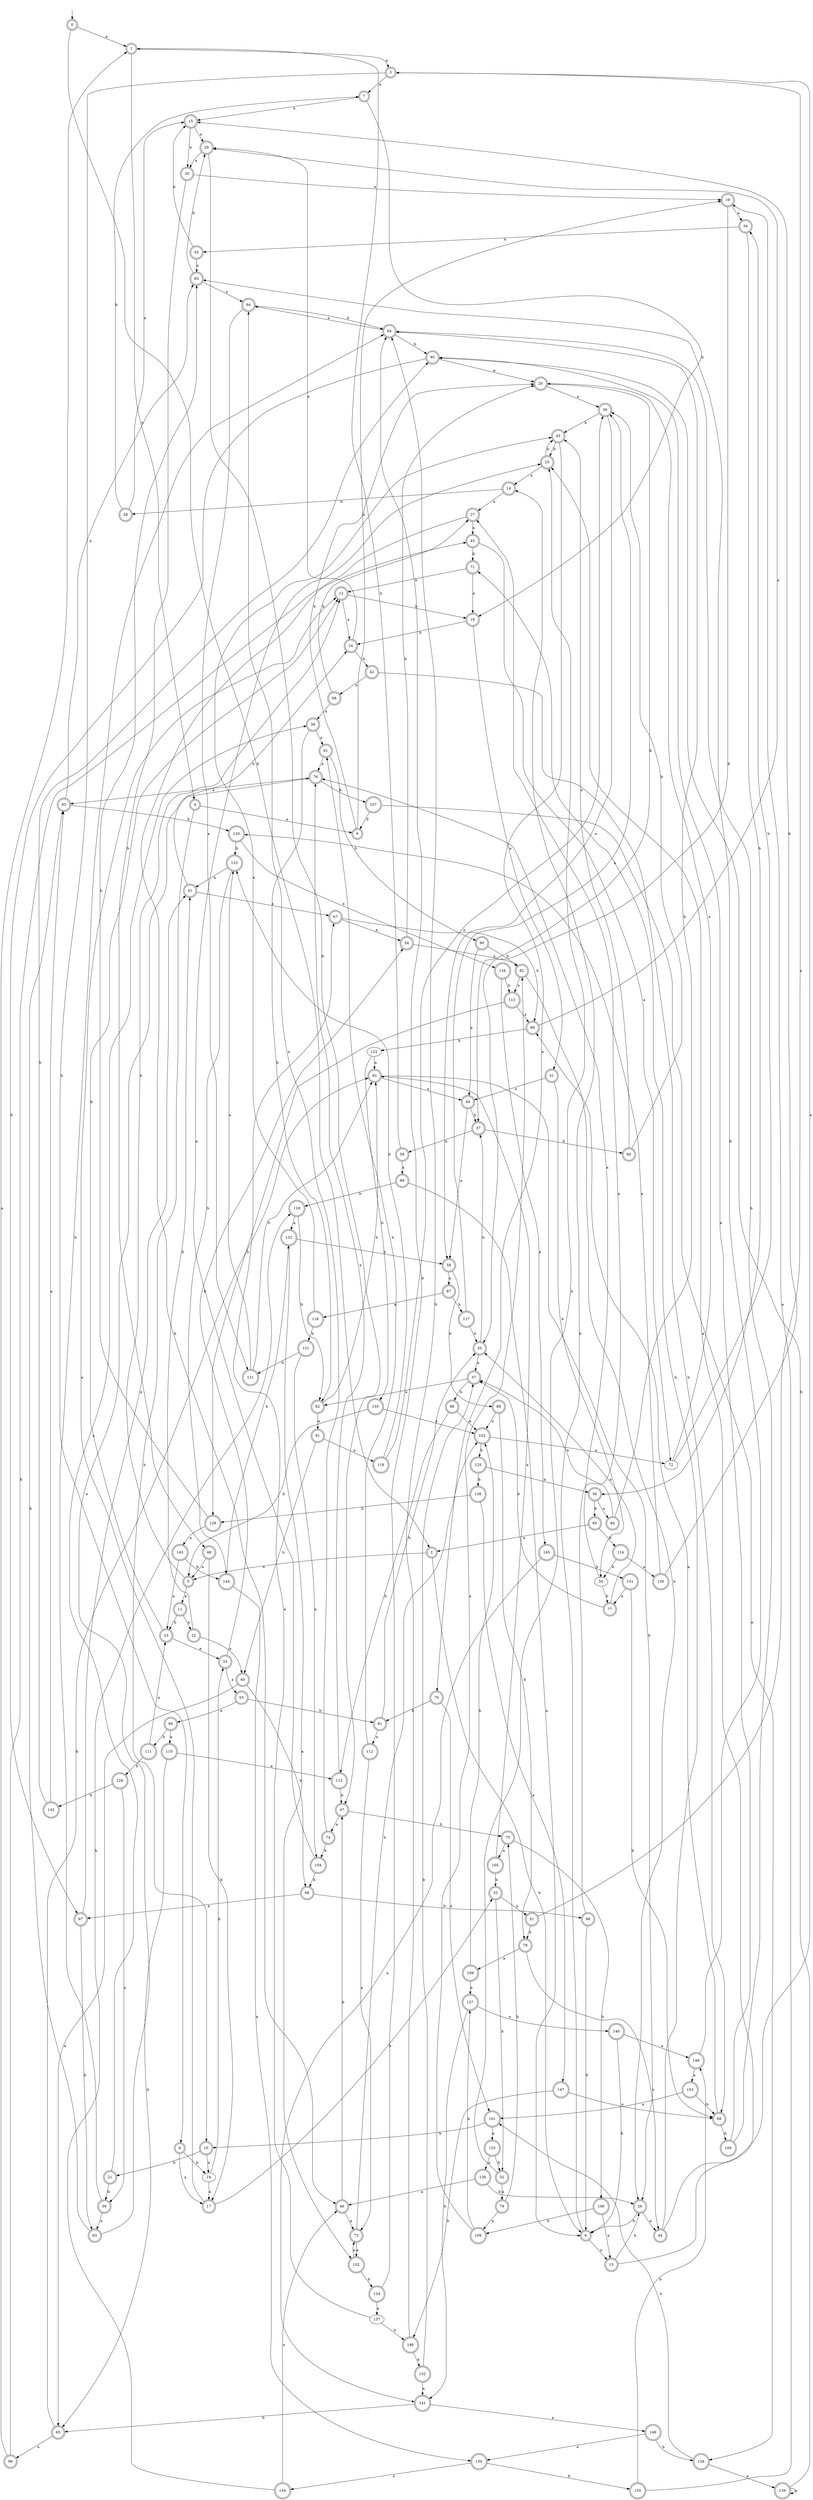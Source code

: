 digraph RandomDFA {
  __start0 [label="", shape=none];
  __start0 -> 0 [label=""];
  0 [shape=circle] [shape=doublecircle]
  0 -> 1 [label="a"]
  0 -> 2 [label="b"]
  1 [shape=doublecircle]
  1 -> 3 [label="a"]
  1 -> 4 [label="b"]
  2 [shape=doublecircle]
  2 -> 5 [label="a"]
  2 -> 6 [label="b"]
  3 [shape=doublecircle]
  3 -> 7 [label="a"]
  3 -> 8 [label="b"]
  4 [shape=doublecircle]
  4 -> 9 [label="a"]
  4 -> 10 [label="b"]
  5 [shape=doublecircle]
  5 -> 11 [label="a"]
  5 -> 12 [label="b"]
  6 [shape=doublecircle]
  6 -> 13 [label="a"]
  6 -> 14 [label="b"]
  7 [shape=doublecircle]
  7 -> 15 [label="a"]
  7 -> 16 [label="b"]
  8 [shape=doublecircle]
  8 -> 17 [label="a"]
  8 -> 18 [label="b"]
  9 [shape=doublecircle]
  9 -> 19 [label="a"]
  9 -> 20 [label="b"]
  10 [shape=doublecircle]
  10 -> 18 [label="a"]
  10 -> 21 [label="b"]
  11 [shape=doublecircle]
  11 -> 22 [label="a"]
  11 -> 23 [label="b"]
  12 [shape=doublecircle]
  12 -> 24 [label="a"]
  12 -> 16 [label="b"]
  13 [shape=doublecircle]
  13 -> 25 [label="a"]
  13 -> 26 [label="b"]
  14 [shape=doublecircle]
  14 -> 27 [label="a"]
  14 -> 28 [label="b"]
  15 [shape=doublecircle]
  15 -> 29 [label="a"]
  15 -> 30 [label="b"]
  16 [shape=doublecircle]
  16 -> 31 [label="a"]
  16 -> 24 [label="b"]
  17 [shape=doublecircle]
  17 -> 12 [label="a"]
  17 -> 32 [label="b"]
  18
  18 -> 17 [label="a"]
  18 -> 33 [label="b"]
  19 [shape=doublecircle]
  19 -> 34 [label="a"]
  19 -> 35 [label="b"]
  20 [shape=doublecircle]
  20 -> 36 [label="a"]
  20 -> 37 [label="b"]
  21 [shape=doublecircle]
  21 -> 38 [label="a"]
  21 -> 39 [label="b"]
  22 [shape=doublecircle]
  22 -> 40 [label="a"]
  22 -> 41 [label="b"]
  23 [shape=doublecircle]
  23 -> 33 [label="a"]
  23 -> 12 [label="b"]
  24 [shape=doublecircle]
  24 -> 29 [label="a"]
  24 -> 42 [label="b"]
  25 [shape=doublecircle]
  25 -> 14 [label="a"]
  25 -> 43 [label="b"]
  26 [shape=doublecircle]
  26 -> 44 [label="a"]
  26 -> 6 [label="b"]
  27 [shape=doublecircle]
  27 -> 45 [label="a"]
  27 -> 46 [label="b"]
  28 [shape=doublecircle]
  28 -> 15 [label="a"]
  28 -> 7 [label="b"]
  29 [shape=doublecircle]
  29 -> 30 [label="a"]
  29 -> 47 [label="b"]
  30 [shape=doublecircle]
  30 -> 19 [label="a"]
  30 -> 48 [label="b"]
  31 [shape=doublecircle]
  31 -> 49 [label="a"]
  31 -> 50 [label="b"]
  32 [shape=doublecircle]
  32 -> 51 [label="a"]
  32 -> 52 [label="b"]
  33 [shape=doublecircle]
  33 -> 53 [label="a"]
  33 -> 54 [label="b"]
  34 [shape=doublecircle]
  34 -> 55 [label="a"]
  34 -> 56 [label="b"]
  35 [shape=doublecircle]
  35 -> 57 [label="a"]
  35 -> 37 [label="b"]
  36 [shape=doublecircle]
  36 -> 58 [label="a"]
  36 -> 43 [label="b"]
  37 [shape=doublecircle]
  37 -> 59 [label="a"]
  37 -> 60 [label="b"]
  38 [shape=doublecircle]
  38 -> 61 [label="a"]
  38 -> 62 [label="b"]
  39 [shape=doublecircle]
  39 -> 63 [label="a"]
  39 -> 64 [label="b"]
  40 [shape=doublecircle]
  40 -> 65 [label="a"]
  40 -> 66 [label="b"]
  41 [shape=doublecircle]
  41 -> 67 [label="a"]
  41 -> 24 [label="b"]
  42 [shape=doublecircle]
  42 -> 68 [label="a"]
  42 -> 69 [label="b"]
  43 [shape=doublecircle]
  43 -> 70 [label="a"]
  43 -> 25 [label="b"]
  44 [shape=doublecircle]
  44 -> 3 [label="a"]
  44 -> 71 [label="b"]
  45 [shape=doublecircle]
  45 -> 72 [label="a"]
  45 -> 71 [label="b"]
  46 [shape=doublecircle]
  46 -> 73 [label="a"]
  46 -> 47 [label="b"]
  47 [shape=doublecircle]
  47 -> 74 [label="a"]
  47 -> 75 [label="b"]
  48 [shape=doublecircle]
  48 -> 5 [label="a"]
  48 -> 17 [label="b"]
  49 [shape=doublecircle]
  49 -> 58 [label="a"]
  49 -> 37 [label="b"]
  50
  50 -> 76 [label="a"]
  50 -> 77 [label="b"]
  51 [shape=doublecircle]
  51 -> 3 [label="a"]
  51 -> 78 [label="b"]
  52 [shape=doublecircle]
  52 -> 79 [label="a"]
  52 -> 25 [label="b"]
  53 [shape=doublecircle]
  53 -> 80 [label="a"]
  53 -> 81 [label="b"]
  54 [shape=doublecircle]
  54 -> 82 [label="a"]
  54 -> 20 [label="b"]
  55 [shape=doublecircle]
  55 -> 83 [label="a"]
  55 -> 15 [label="b"]
  56 [shape=doublecircle]
  56 -> 84 [label="a"]
  56 -> 85 [label="b"]
  57 [shape=doublecircle]
  57 -> 62 [label="a"]
  57 -> 86 [label="b"]
  58 [shape=doublecircle]
  58 -> 87 [label="a"]
  58 -> 88 [label="b"]
  59 [shape=doublecircle]
  59 -> 89 [label="a"]
  59 -> 1 [label="b"]
  60 [shape=doublecircle]
  60 -> 43 [label="a"]
  60 -> 36 [label="b"]
  61 [shape=doublecircle]
  61 -> 76 [label="a"]
  61 -> 90 [label="b"]
  62 [shape=doublecircle]
  62 -> 91 [label="a"]
  62 -> 92 [label="b"]
  63 [shape=doublecircle]
  63 -> 76 [label="a"]
  63 -> 93 [label="b"]
  64 [shape=doublecircle]
  64 -> 94 [label="a"]
  64 -> 95 [label="b"]
  65 [shape=doublecircle]
  65 -> 96 [label="a"]
  65 -> 92 [label="b"]
  66 [shape=doublecircle]
  66 -> 97 [label="a"]
  66 -> 98 [label="b"]
  67 [shape=doublecircle]
  67 -> 54 [label="a"]
  67 -> 99 [label="b"]
  68 [shape=doublecircle]
  68 -> 38 [label="a"]
  68 -> 27 [label="b"]
  69 [shape=doublecircle]
  69 -> 99 [label="a"]
  69 -> 100 [label="b"]
  70 [shape=doublecircle]
  70 -> 101 [label="a"]
  70 -> 81 [label="b"]
  71 [shape=doublecircle]
  71 -> 16 [label="a"]
  71 -> 12 [label="b"]
  72
  72 -> 20 [label="a"]
  72 -> 34 [label="b"]
  73 [shape=doublecircle]
  73 -> 102 [label="a"]
  73 -> 103 [label="b"]
  74 [shape=doublecircle]
  74 -> 94 [label="a"]
  74 -> 104 [label="b"]
  75 [shape=doublecircle]
  75 -> 105 [label="a"]
  75 -> 106 [label="b"]
  76 [shape=doublecircle]
  76 -> 93 [label="a"]
  76 -> 107 [label="b"]
  77 [shape=doublecircle]
  77 -> 35 [label="a"]
  77 -> 57 [label="b"]
  78 [shape=doublecircle]
  78 -> 108 [label="a"]
  78 -> 44 [label="b"]
  79 [shape=doublecircle]
  79 -> 109 [label="a"]
  79 -> 75 [label="b"]
  80 [shape=doublecircle]
  80 -> 110 [label="a"]
  80 -> 111 [label="b"]
  81 [shape=doublecircle]
  81 -> 112 [label="a"]
  81 -> 35 [label="b"]
  82 [shape=doublecircle]
  82 -> 113 [label="a"]
  82 -> 26 [label="b"]
  83 [shape=doublecircle]
  83 -> 94 [label="a"]
  83 -> 29 [label="b"]
  84 [shape=doublecircle]
  84 -> 57 [label="a"]
  84 -> 64 [label="b"]
  85 [shape=doublecircle]
  85 -> 2 [label="a"]
  85 -> 114 [label="b"]
  86 [shape=doublecircle]
  86 -> 103 [label="a"]
  86 -> 115 [label="b"]
  87 [shape=doublecircle]
  87 -> 116 [label="a"]
  87 -> 117 [label="b"]
  88 [shape=doublecircle]
  88 -> 103 [label="a"]
  88 -> 78 [label="b"]
  89 [shape=doublecircle]
  89 -> 6 [label="a"]
  89 -> 118 [label="b"]
  90 [shape=doublecircle]
  90 -> 49 [label="a"]
  90 -> 82 [label="b"]
  91 [shape=doublecircle]
  91 -> 119 [label="a"]
  91 -> 40 [label="b"]
  92 [shape=doublecircle]
  92 -> 49 [label="a"]
  92 -> 26 [label="b"]
  93 [shape=doublecircle]
  93 -> 83 [label="a"]
  93 -> 120 [label="b"]
  94 [shape=doublecircle]
  94 -> 121 [label="a"]
  94 -> 64 [label="b"]
  95 [shape=doublecircle]
  95 -> 20 [label="a"]
  95 -> 97 [label="b"]
  96 [shape=doublecircle]
  96 -> 1 [label="a"]
  96 -> 45 [label="b"]
  97 [shape=doublecircle]
  97 -> 41 [label="a"]
  97 -> 63 [label="b"]
  98 [shape=doublecircle]
  98 -> 27 [label="a"]
  98 -> 6 [label="b"]
  99 [shape=doublecircle]
  99 -> 29 [label="a"]
  99 -> 122 [label="b"]
  100 [shape=doublecircle]
  100 -> 95 [label="a"]
  100 -> 64 [label="b"]
  101 [shape=doublecircle]
  101 -> 123 [label="a"]
  101 -> 10 [label="b"]
  102 [shape=doublecircle]
  102 -> 73 [label="a"]
  102 -> 124 [label="b"]
  103 [shape=doublecircle]
  103 -> 72 [label="a"]
  103 -> 125 [label="b"]
  104 [shape=doublecircle]
  104 -> 25 [label="a"]
  104 -> 66 [label="b"]
  105 [shape=doublecircle]
  105 -> 92 [label="a"]
  105 -> 32 [label="b"]
  106 [shape=doublecircle]
  106 -> 13 [label="a"]
  106 -> 109 [label="b"]
  107 [shape=doublecircle]
  107 -> 126 [label="a"]
  107 -> 9 [label="b"]
  108 [shape=doublecircle]
  108 -> 127 [label="a"]
  108 -> 103 [label="b"]
  109 [shape=doublecircle]
  109 -> 82 [label="a"]
  109 -> 127 [label="b"]
  110 [shape=doublecircle]
  110 -> 115 [label="a"]
  110 -> 65 [label="b"]
  111 [shape=doublecircle]
  111 -> 23 [label="a"]
  111 -> 128 [label="b"]
  112 [shape=doublecircle]
  112 -> 73 [label="a"]
  112 -> 61 [label="b"]
  113 [shape=doublecircle]
  113 -> 99 [label="a"]
  113 -> 129 [label="b"]
  114 [shape=doublecircle]
  114 -> 130 [label="a"]
  114 -> 50 [label="b"]
  115 [shape=doublecircle]
  115 -> 76 [label="a"]
  115 -> 47 [label="b"]
  116 [shape=doublecircle]
  116 -> 43 [label="a"]
  116 -> 131 [label="b"]
  117 [shape=doublecircle]
  117 -> 36 [label="a"]
  117 -> 35 [label="b"]
  118 [shape=doublecircle]
  118 -> 132 [label="a"]
  118 -> 62 [label="b"]
  119 [shape=doublecircle]
  119 -> 36 [label="a"]
  119 -> 133 [label="b"]
  120 [shape=doublecircle]
  120 -> 134 [label="a"]
  120 -> 133 [label="b"]
  121 [shape=doublecircle]
  121 -> 133 [label="a"]
  121 -> 92 [label="b"]
  122
  122 -> 92 [label="a"]
  122 -> 135 [label="b"]
  123 [shape=doublecircle]
  123 -> 136 [label="a"]
  123 -> 52 [label="b"]
  124 [shape=doublecircle]
  124 -> 137 [label="a"]
  124 -> 64 [label="b"]
  125 [shape=doublecircle]
  125 -> 56 [label="a"]
  125 -> 138 [label="b"]
  126 [shape=doublecircle]
  126 -> 139 [label="a"]
  126 -> 101 [label="b"]
  127 [shape=doublecircle]
  127 -> 140 [label="a"]
  127 -> 141 [label="b"]
  128 [shape=doublecircle]
  128 -> 39 [label="a"]
  128 -> 142 [label="b"]
  129 [shape=doublecircle]
  129 -> 143 [label="a"]
  129 -> 83 [label="b"]
  130 [shape=doublecircle]
  130 -> 120 [label="a"]
  130 -> 15 [label="b"]
  131 [shape=doublecircle]
  131 -> 104 [label="a"]
  131 -> 121 [label="b"]
  132 [shape=doublecircle]
  132 -> 102 [label="a"]
  132 -> 58 [label="b"]
  133 [shape=doublecircle]
  133 -> 41 [label="a"]
  133 -> 144 [label="b"]
  134 [shape=doublecircle]
  134 -> 145 [label="a"]
  134 -> 113 [label="b"]
  135 [shape=doublecircle]
  135 -> 103 [label="a"]
  135 -> 5 [label="b"]
  136 [shape=doublecircle]
  136 -> 46 [label="a"]
  136 -> 26 [label="b"]
  137
  137 -> 67 [label="a"]
  137 -> 146 [label="b"]
  138 [shape=doublecircle]
  138 -> 147 [label="a"]
  138 -> 129 [label="b"]
  139 [shape=doublecircle]
  139 -> 139 [label="a"]
  139 -> 95 [label="b"]
  140 [shape=doublecircle]
  140 -> 148 [label="a"]
  140 -> 6 [label="b"]
  141 [shape=doublecircle]
  141 -> 149 [label="a"]
  141 -> 65 [label="b"]
  142 [shape=doublecircle]
  142 -> 93 [label="a"]
  142 -> 95 [label="b"]
  143 [shape=doublecircle]
  143 -> 23 [label="a"]
  143 -> 144 [label="b"]
  144 [shape=doublecircle]
  144 -> 150 [label="a"]
  144 -> 132 [label="b"]
  145 [shape=doublecircle]
  145 -> 141 [label="a"]
  145 -> 151 [label="b"]
  146 [shape=doublecircle]
  146 -> 152 [label="a"]
  146 -> 64 [label="b"]
  147 [shape=doublecircle]
  147 -> 69 [label="a"]
  147 -> 146 [label="b"]
  148 [shape=doublecircle]
  148 -> 153 [label="a"]
  148 -> 83 [label="b"]
  149 [shape=doublecircle]
  149 -> 150 [label="a"]
  149 -> 126 [label="b"]
  150 [shape=doublecircle]
  150 -> 154 [label="a"]
  150 -> 155 [label="b"]
  151 [shape=doublecircle]
  151 -> 77 [label="a"]
  151 -> 69 [label="b"]
  152 [shape=doublecircle]
  152 -> 141 [label="a"]
  152 -> 57 [label="b"]
  153 [shape=doublecircle]
  153 -> 101 [label="a"]
  153 -> 69 [label="b"]
  154 [shape=doublecircle]
  154 -> 46 [label="a"]
  154 -> 118 [label="b"]
  155 [shape=doublecircle]
  155 -> 19 [label="a"]
  155 -> 148 [label="b"]
}
